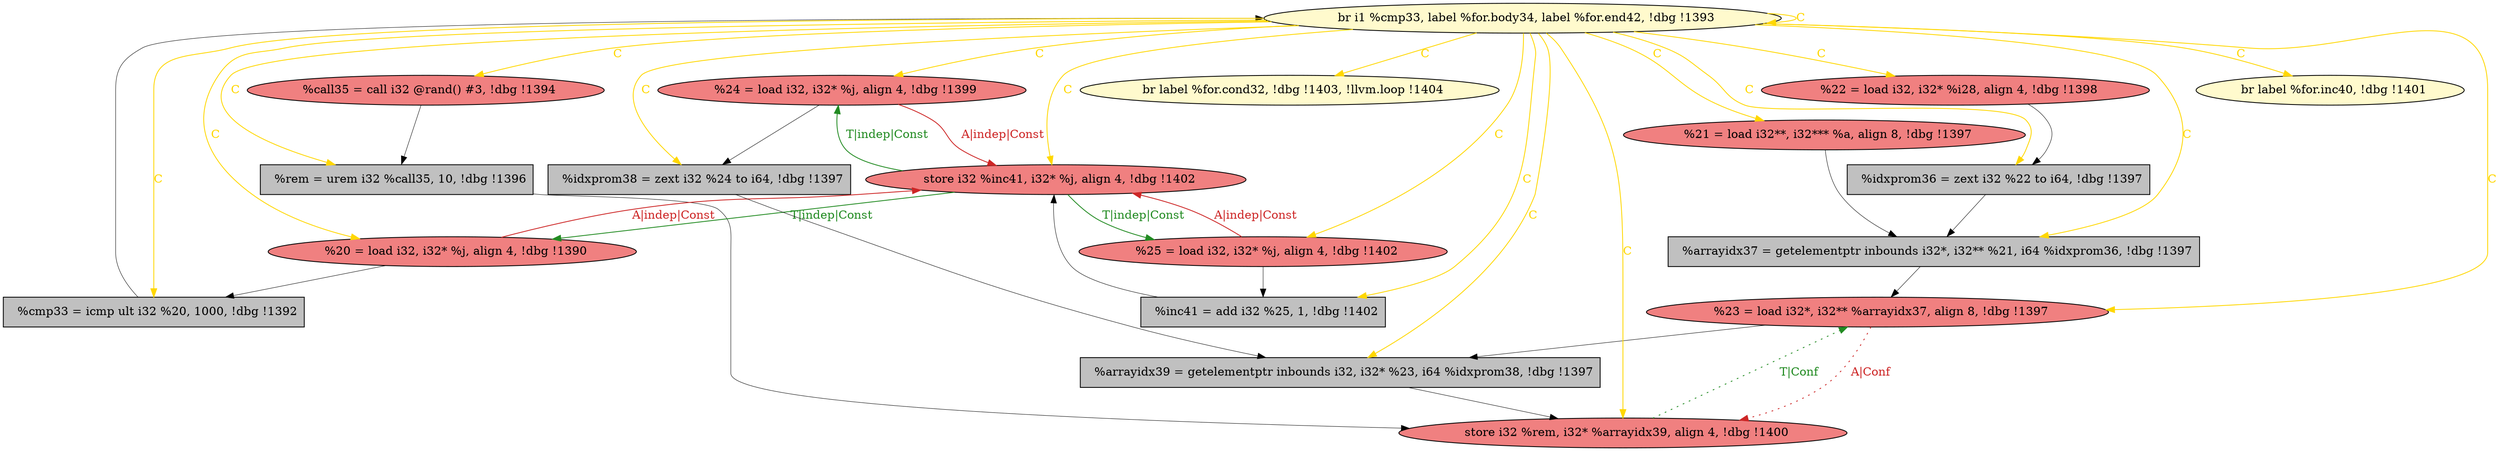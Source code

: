 
digraph G {


node6551 [fillcolor=lightcoral,label="  %22 = load i32, i32* %i28, align 4, !dbg !1398",shape=ellipse,style=filled ]
node6549 [fillcolor=grey,label="  %arrayidx39 = getelementptr inbounds i32, i32* %23, i64 %idxprom38, !dbg !1397",shape=rectangle,style=filled ]
node6537 [fillcolor=grey,label="  %cmp33 = icmp ult i32 %20, 1000, !dbg !1392",shape=rectangle,style=filled ]
node6535 [fillcolor=lightcoral,label="  %call35 = call i32 @rand() #3, !dbg !1394",shape=ellipse,style=filled ]
node6550 [fillcolor=lightcoral,label="  %24 = load i32, i32* %j, align 4, !dbg !1399",shape=ellipse,style=filled ]
node6545 [fillcolor=lightcoral,label="  %21 = load i32**, i32*** %a, align 8, !dbg !1397",shape=ellipse,style=filled ]
node6538 [fillcolor=grey,label="  %rem = urem i32 %call35, 10, !dbg !1396",shape=rectangle,style=filled ]
node6536 [fillcolor=lemonchiffon,label="  br label %for.cond32, !dbg !1403, !llvm.loop !1404",shape=ellipse,style=filled ]
node6533 [fillcolor=lightcoral,label="  %25 = load i32, i32* %j, align 4, !dbg !1402",shape=ellipse,style=filled ]
node6539 [fillcolor=lightcoral,label="  store i32 %inc41, i32* %j, align 4, !dbg !1402",shape=ellipse,style=filled ]
node6540 [fillcolor=lightcoral,label="  %20 = load i32, i32* %j, align 4, !dbg !1390",shape=ellipse,style=filled ]
node6534 [fillcolor=lightcoral,label="  store i32 %rem, i32* %arrayidx39, align 4, !dbg !1400",shape=ellipse,style=filled ]
node6541 [fillcolor=grey,label="  %idxprom36 = zext i32 %22 to i64, !dbg !1397",shape=rectangle,style=filled ]
node6542 [fillcolor=grey,label="  %idxprom38 = zext i32 %24 to i64, !dbg !1397",shape=rectangle,style=filled ]
node6543 [fillcolor=grey,label="  %inc41 = add i32 %25, 1, !dbg !1402",shape=rectangle,style=filled ]
node6548 [fillcolor=grey,label="  %arrayidx37 = getelementptr inbounds i32*, i32** %21, i64 %idxprom36, !dbg !1397",shape=rectangle,style=filled ]
node6544 [fillcolor=lemonchiffon,label="  br label %for.inc40, !dbg !1401",shape=ellipse,style=filled ]
node6547 [fillcolor=lightcoral,label="  %23 = load i32*, i32** %arrayidx37, align 8, !dbg !1397",shape=ellipse,style=filled ]
node6546 [fillcolor=lemonchiffon,label="  br i1 %cmp33, label %for.body34, label %for.end42, !dbg !1393",shape=ellipse,style=filled ]

node6546->node6548 [style=solid,color=gold,label="C",penwidth=1.0,fontcolor=gold ]
node6546->node6541 [style=solid,color=gold,label="C",penwidth=1.0,fontcolor=gold ]
node6546->node6536 [style=solid,color=gold,label="C",penwidth=1.0,fontcolor=gold ]
node6538->node6534 [style=solid,color=black,label="",penwidth=0.5,fontcolor=black ]
node6546->node6534 [style=solid,color=gold,label="C",penwidth=1.0,fontcolor=gold ]
node6546->node6551 [style=solid,color=gold,label="C",penwidth=1.0,fontcolor=gold ]
node6545->node6548 [style=solid,color=black,label="",penwidth=0.5,fontcolor=black ]
node6533->node6543 [style=solid,color=black,label="",penwidth=0.5,fontcolor=black ]
node6540->node6537 [style=solid,color=black,label="",penwidth=0.5,fontcolor=black ]
node6537->node6546 [style=solid,color=black,label="",penwidth=0.5,fontcolor=black ]
node6546->node6542 [style=solid,color=gold,label="C",penwidth=1.0,fontcolor=gold ]
node6546->node6543 [style=solid,color=gold,label="C",penwidth=1.0,fontcolor=gold ]
node6546->node6537 [style=solid,color=gold,label="C",penwidth=1.0,fontcolor=gold ]
node6549->node6534 [style=solid,color=black,label="",penwidth=0.5,fontcolor=black ]
node6542->node6549 [style=solid,color=black,label="",penwidth=0.5,fontcolor=black ]
node6547->node6549 [style=solid,color=black,label="",penwidth=0.5,fontcolor=black ]
node6546->node6550 [style=solid,color=gold,label="C",penwidth=1.0,fontcolor=gold ]
node6533->node6539 [style=solid,color=firebrick3,label="A|indep|Const",penwidth=1.0,fontcolor=firebrick3 ]
node6546->node6547 [style=solid,color=gold,label="C",penwidth=1.0,fontcolor=gold ]
node6546->node6544 [style=solid,color=gold,label="C",penwidth=1.0,fontcolor=gold ]
node6539->node6533 [style=solid,color=forestgreen,label="T|indep|Const",penwidth=1.0,fontcolor=forestgreen ]
node6546->node6549 [style=solid,color=gold,label="C",penwidth=1.0,fontcolor=gold ]
node6551->node6541 [style=solid,color=black,label="",penwidth=0.5,fontcolor=black ]
node6550->node6542 [style=solid,color=black,label="",penwidth=0.5,fontcolor=black ]
node6539->node6540 [style=solid,color=forestgreen,label="T|indep|Const",penwidth=1.0,fontcolor=forestgreen ]
node6550->node6539 [style=solid,color=firebrick3,label="A|indep|Const",penwidth=1.0,fontcolor=firebrick3 ]
node6546->node6545 [style=solid,color=gold,label="C",penwidth=1.0,fontcolor=gold ]
node6539->node6550 [style=solid,color=forestgreen,label="T|indep|Const",penwidth=1.0,fontcolor=forestgreen ]
node6534->node6547 [style=dotted,color=forestgreen,label="T|Conf",penwidth=1.0,fontcolor=forestgreen ]
node6546->node6546 [style=solid,color=gold,label="C",penwidth=1.0,fontcolor=gold ]
node6540->node6539 [style=solid,color=firebrick3,label="A|indep|Const",penwidth=1.0,fontcolor=firebrick3 ]
node6547->node6534 [style=dotted,color=firebrick3,label="A|Conf",penwidth=1.0,fontcolor=firebrick3 ]
node6546->node6540 [style=solid,color=gold,label="C",penwidth=1.0,fontcolor=gold ]
node6535->node6538 [style=solid,color=black,label="",penwidth=0.5,fontcolor=black ]
node6546->node6535 [style=solid,color=gold,label="C",penwidth=1.0,fontcolor=gold ]
node6543->node6539 [style=solid,color=black,label="",penwidth=0.5,fontcolor=black ]
node6541->node6548 [style=solid,color=black,label="",penwidth=0.5,fontcolor=black ]
node6548->node6547 [style=solid,color=black,label="",penwidth=0.5,fontcolor=black ]
node6546->node6533 [style=solid,color=gold,label="C",penwidth=1.0,fontcolor=gold ]
node6546->node6538 [style=solid,color=gold,label="C",penwidth=1.0,fontcolor=gold ]
node6546->node6539 [style=solid,color=gold,label="C",penwidth=1.0,fontcolor=gold ]


}
